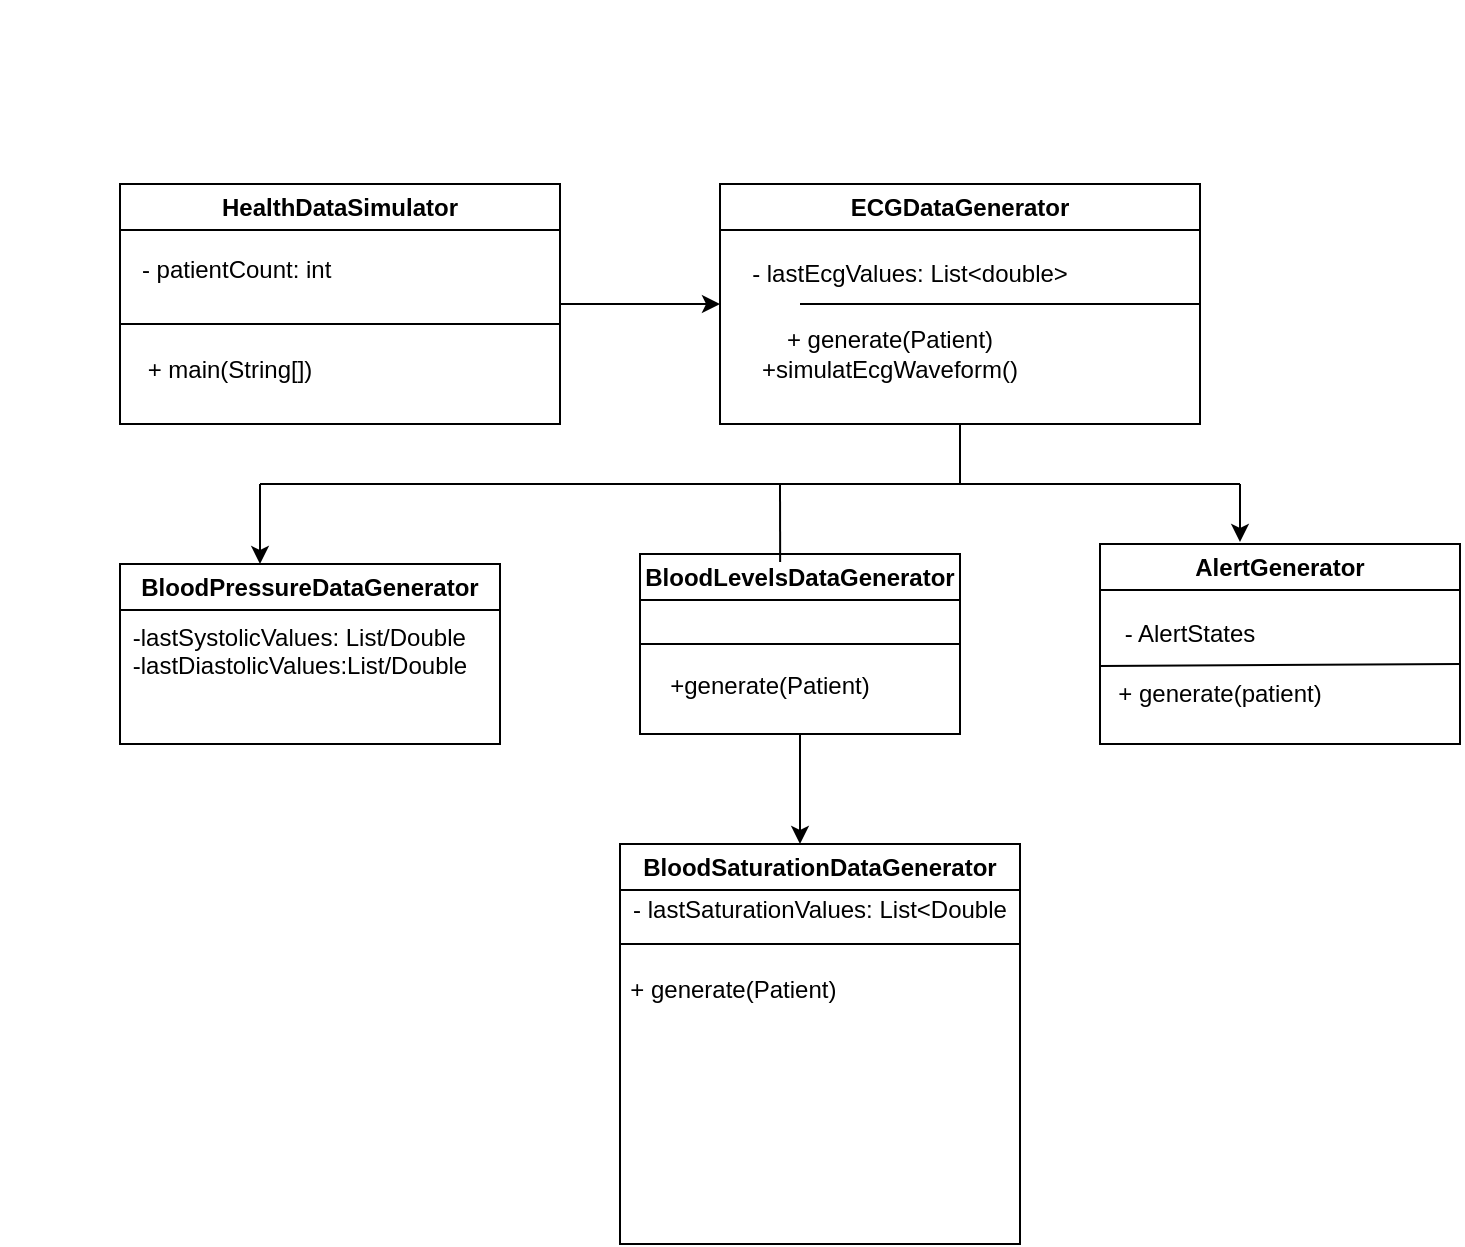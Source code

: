 <mxfile>
    <diagram id="6VuKKtGqWOYlgJ-eZLeB" name="Page-1">
        <mxGraphModel dx="1359" dy="1465" grid="1" gridSize="10" guides="1" tooltips="1" connect="1" arrows="1" fold="1" page="1" pageScale="1" pageWidth="850" pageHeight="1100" math="0" shadow="0">
            <root>
                <mxCell id="0"/>
                <mxCell id="1" parent="0"/>
                <mxCell id="21" style="edgeStyle=none;html=1;exitX=1;exitY=0.5;exitDx=0;exitDy=0;entryX=0;entryY=0.5;entryDx=0;entryDy=0;" edge="1" parent="1" source="5" target="12">
                    <mxGeometry relative="1" as="geometry"/>
                </mxCell>
                <mxCell id="5" value="HealthDataSimulator" style="swimlane;whiteSpace=wrap;html=1;startSize=23;" vertex="1" parent="1">
                    <mxGeometry x="10" y="30" width="220" height="120" as="geometry"/>
                </mxCell>
                <mxCell id="8" value="" style="endArrow=none;html=1;" edge="1" parent="1">
                    <mxGeometry width="50" height="50" relative="1" as="geometry">
                        <mxPoint x="230" y="100" as="sourcePoint"/>
                        <mxPoint x="10" y="100" as="targetPoint"/>
                    </mxGeometry>
                </mxCell>
                <mxCell id="10" value="&lt;br/&gt;&lt;br/&gt;&lt;br/&gt;&lt;br/&gt;&lt;br/&gt;&lt;br/&gt;&lt;br/&gt;&lt;br/&gt;&lt;p class=&quot;p1&quot;&gt;- patientCount: &lt;span class=&quot;s1&quot;&gt;int&lt;/span&gt;&lt;span class=&quot;Apple-converted-space&quot;&gt;&amp;nbsp;&lt;/span&gt;&lt;/p&gt;" style="text;html=1;align=center;verticalAlign=middle;whiteSpace=wrap;rounded=0;" vertex="1" parent="1">
                    <mxGeometry x="-30" width="200" height="30" as="geometry"/>
                </mxCell>
                <mxCell id="11" value="&lt;br/&gt;&lt;br/&gt;&lt;br/&gt;&lt;br/&gt;&lt;br/&gt;&lt;br/&gt;&lt;br/&gt;&lt;br/&gt;&lt;p class=&quot;p1&quot;&gt;+ main(String[])&lt;span class=&quot;Apple-converted-space&quot;&gt;&amp;nbsp; &amp;nbsp;&lt;/span&gt;&lt;/p&gt;" style="text;html=1;align=center;verticalAlign=middle;whiteSpace=wrap;rounded=0;" vertex="1" parent="1">
                    <mxGeometry x="-50" y="50" width="240" height="30" as="geometry"/>
                </mxCell>
                <mxCell id="12" value="ECGDataGenerator" style="swimlane;whiteSpace=wrap;html=1;" vertex="1" parent="1">
                    <mxGeometry x="310" y="30" width="240" height="120" as="geometry"/>
                </mxCell>
                <mxCell id="16" value="- lastEcgValues: List&amp;lt;double&amp;gt;" style="text;html=1;align=center;verticalAlign=middle;whiteSpace=wrap;rounded=0;" vertex="1" parent="12">
                    <mxGeometry x="10" y="30" width="170" height="30" as="geometry"/>
                </mxCell>
                <mxCell id="18" value="+ generate(Patient)&lt;div&gt;+simulatEcgWaveform()&lt;/div&gt;" style="text;html=1;align=center;verticalAlign=middle;whiteSpace=wrap;rounded=0;" vertex="1" parent="12">
                    <mxGeometry y="70" width="170" height="30" as="geometry"/>
                </mxCell>
                <mxCell id="17" value="" style="endArrow=none;html=1;" edge="1" parent="1">
                    <mxGeometry width="50" height="50" relative="1" as="geometry">
                        <mxPoint x="350" y="90" as="sourcePoint"/>
                        <mxPoint x="550" y="90" as="targetPoint"/>
                    </mxGeometry>
                </mxCell>
                <mxCell id="22" value="BloodPressureDataGenerator" style="swimlane;whiteSpace=wrap;html=1;" vertex="1" parent="1">
                    <mxGeometry x="10" y="220" width="190" height="90" as="geometry"/>
                </mxCell>
                <mxCell id="23" value="&lt;p style=&quot;margin: 0px; font-variant-numeric: normal; font-variant-east-asian: normal; font-variant-alternates: normal; font-size-adjust: none; font-kerning: auto; font-optical-sizing: auto; font-feature-settings: normal; font-variation-settings: normal; font-variant-position: normal; font-variant-emoji: normal; font-stretch: normal; line-height: normal; color: rgb(0, 0, 0); text-align: start;&quot; class=&quot;p1&quot;&gt;-lastSystolicValues:&amp;nbsp;&lt;span style=&quot;background-color: transparent;&quot;&gt;List/Double&lt;/span&gt;&lt;/p&gt;&lt;p style=&quot;margin: 0px; font-variant-numeric: normal; font-variant-east-asian: normal; font-variant-alternates: normal; font-size-adjust: none; font-kerning: auto; font-optical-sizing: auto; font-feature-settings: normal; font-variation-settings: normal; font-variant-position: normal; font-variant-emoji: normal; font-stretch: normal; line-height: normal; color: rgb(0, 0, 0); text-align: start;&quot; class=&quot;p1&quot;&gt;-lastDiastolicValues:&lt;span style=&quot;background-color: transparent;&quot;&gt;List/Double&lt;/span&gt;&lt;/p&gt;&lt;p style=&quot;margin: 0px; font-variant-numeric: normal; font-variant-east-asian: normal; font-variant-alternates: normal; font-size-adjust: none; font-kerning: auto; font-optical-sizing: auto; font-feature-settings: normal; font-variation-settings: normal; font-variant-position: normal; font-variant-emoji: normal; font-stretch: normal; line-height: normal; color: rgb(0, 0, 0); text-align: start;&quot; class=&quot;p1&quot;&gt;&lt;br&gt;&lt;/p&gt;" style="text;html=1;align=center;verticalAlign=middle;whiteSpace=wrap;rounded=0;" vertex="1" parent="1">
                    <mxGeometry y="210" width="200" height="120" as="geometry"/>
                </mxCell>
                <mxCell id="39" style="edgeStyle=none;html=1;" edge="1" parent="1" source="24">
                    <mxGeometry relative="1" as="geometry">
                        <mxPoint x="350" y="360" as="targetPoint"/>
                    </mxGeometry>
                </mxCell>
                <mxCell id="24" value="BloodLevelsDataGenerator" style="swimlane;whiteSpace=wrap;html=1;" vertex="1" parent="1">
                    <mxGeometry x="270" y="215" width="160" height="90" as="geometry"/>
                </mxCell>
                <mxCell id="26" value="&lt;p style=&quot;margin: 0px; font-variant-numeric: normal; font-variant-east-asian: normal; font-variant-alternates: normal; font-size-adjust: none; font-kerning: auto; font-optical-sizing: auto; font-feature-settings: normal; font-variation-settings: normal; font-variant-position: normal; font-variant-emoji: normal; font-stretch: normal; line-height: normal; color: rgb(0, 0, 0); text-align: start;&quot; class=&quot;p1&quot;&gt;+generate(Patient)&lt;/p&gt;" style="text;html=1;align=center;verticalAlign=middle;whiteSpace=wrap;rounded=0;" vertex="1" parent="24">
                    <mxGeometry y="50" width="130" height="30" as="geometry"/>
                </mxCell>
                <mxCell id="25" value="" style="endArrow=none;html=1;exitX=0;exitY=0.5;exitDx=0;exitDy=0;entryX=1;entryY=0.5;entryDx=0;entryDy=0;" edge="1" parent="1" source="24" target="24">
                    <mxGeometry width="50" height="50" relative="1" as="geometry">
                        <mxPoint x="380" y="260" as="sourcePoint"/>
                        <mxPoint x="430" y="210" as="targetPoint"/>
                    </mxGeometry>
                </mxCell>
                <mxCell id="27" value="AlertGenerator" style="swimlane;whiteSpace=wrap;html=1;" vertex="1" parent="1">
                    <mxGeometry x="500" y="210" width="180" height="100" as="geometry"/>
                </mxCell>
                <mxCell id="30" value="- AlertStates" style="text;html=1;align=center;verticalAlign=middle;whiteSpace=wrap;rounded=0;" vertex="1" parent="27">
                    <mxGeometry x="-30" y="30" width="150" height="30" as="geometry"/>
                </mxCell>
                <mxCell id="32" value="" style="endArrow=none;html=1;exitX=0.2;exitY=1.033;exitDx=0;exitDy=0;exitPerimeter=0;" edge="1" parent="1" source="30">
                    <mxGeometry width="50" height="50" relative="1" as="geometry">
                        <mxPoint x="600" y="260" as="sourcePoint"/>
                        <mxPoint x="680" y="270" as="targetPoint"/>
                    </mxGeometry>
                </mxCell>
                <mxCell id="33" value="+ generate(patient)" style="text;html=1;align=center;verticalAlign=middle;whiteSpace=wrap;rounded=0;" vertex="1" parent="1">
                    <mxGeometry x="490" y="270" width="140" height="30" as="geometry"/>
                </mxCell>
                <mxCell id="34" value="" style="endArrow=none;html=1;entryX=0.5;entryY=1;entryDx=0;entryDy=0;" edge="1" parent="1" target="12">
                    <mxGeometry width="50" height="50" relative="1" as="geometry">
                        <mxPoint x="430" y="180" as="sourcePoint"/>
                        <mxPoint x="570" y="200" as="targetPoint"/>
                    </mxGeometry>
                </mxCell>
                <mxCell id="35" value="" style="endArrow=none;html=1;" edge="1" parent="1">
                    <mxGeometry width="50" height="50" relative="1" as="geometry">
                        <mxPoint x="80" y="180" as="sourcePoint"/>
                        <mxPoint x="570" y="180" as="targetPoint"/>
                    </mxGeometry>
                </mxCell>
                <mxCell id="36" value="" style="endArrow=classic;html=1;" edge="1" parent="1">
                    <mxGeometry width="50" height="50" relative="1" as="geometry">
                        <mxPoint x="570" y="180" as="sourcePoint"/>
                        <mxPoint x="570" y="209" as="targetPoint"/>
                    </mxGeometry>
                </mxCell>
                <mxCell id="37" value="" style="endArrow=none;html=1;exitX=0.438;exitY=0.044;exitDx=0;exitDy=0;exitPerimeter=0;" edge="1" parent="1" source="24">
                    <mxGeometry width="50" height="50" relative="1" as="geometry">
                        <mxPoint x="240" y="290" as="sourcePoint"/>
                        <mxPoint x="340" y="180" as="targetPoint"/>
                    </mxGeometry>
                </mxCell>
                <mxCell id="38" value="" style="endArrow=classic;html=1;" edge="1" parent="1">
                    <mxGeometry width="50" height="50" relative="1" as="geometry">
                        <mxPoint x="80" y="180" as="sourcePoint"/>
                        <mxPoint x="80" y="220" as="targetPoint"/>
                    </mxGeometry>
                </mxCell>
                <mxCell id="40" value="BloodSaturationDataGenerator" style="swimlane;whiteSpace=wrap;html=1;" vertex="1" parent="1">
                    <mxGeometry x="260" y="360" width="200" height="200" as="geometry"/>
                </mxCell>
                <mxCell id="41" value="" style="endArrow=none;html=1;exitX=0;exitY=0.25;exitDx=0;exitDy=0;entryX=1;entryY=0.25;entryDx=0;entryDy=0;" edge="1" parent="1" source="40" target="40">
                    <mxGeometry width="50" height="50" relative="1" as="geometry">
                        <mxPoint x="335" y="440" as="sourcePoint"/>
                        <mxPoint x="385" y="390" as="targetPoint"/>
                    </mxGeometry>
                </mxCell>
                <mxCell id="42" value="&lt;br/&gt;&lt;br/&gt;&lt;br/&gt;&lt;br/&gt;&lt;br/&gt;&lt;br/&gt;&lt;br/&gt;&lt;br/&gt;&lt;p class=&quot;p1&quot;&gt;- lastSaturationValues: List&amp;lt;Double&lt;/p&gt;" style="text;html=1;align=center;verticalAlign=middle;whiteSpace=wrap;rounded=0;" vertex="1" parent="1">
                    <mxGeometry x="240" y="320" width="240" height="30" as="geometry"/>
                </mxCell>
                <mxCell id="43" value="&lt;br/&gt;&lt;br/&gt;&lt;br/&gt;&lt;br/&gt;&lt;br/&gt;&lt;br/&gt;&lt;br/&gt;&lt;br/&gt;&lt;p class=&quot;p1&quot;&gt;&lt;span class=&quot;Apple-converted-space&quot;&gt;&amp;nbsp;&lt;/span&gt;+ generate(Patient)&lt;span class=&quot;Apple-converted-space&quot;&gt;&amp;nbsp; &amp;nbsp;&lt;/span&gt;&lt;/p&gt;" style="text;html=1;align=center;verticalAlign=middle;whiteSpace=wrap;rounded=0;" vertex="1" parent="1">
                    <mxGeometry x="230" y="360" width="180" height="30" as="geometry"/>
                </mxCell>
            </root>
        </mxGraphModel>
    </diagram>
</mxfile>